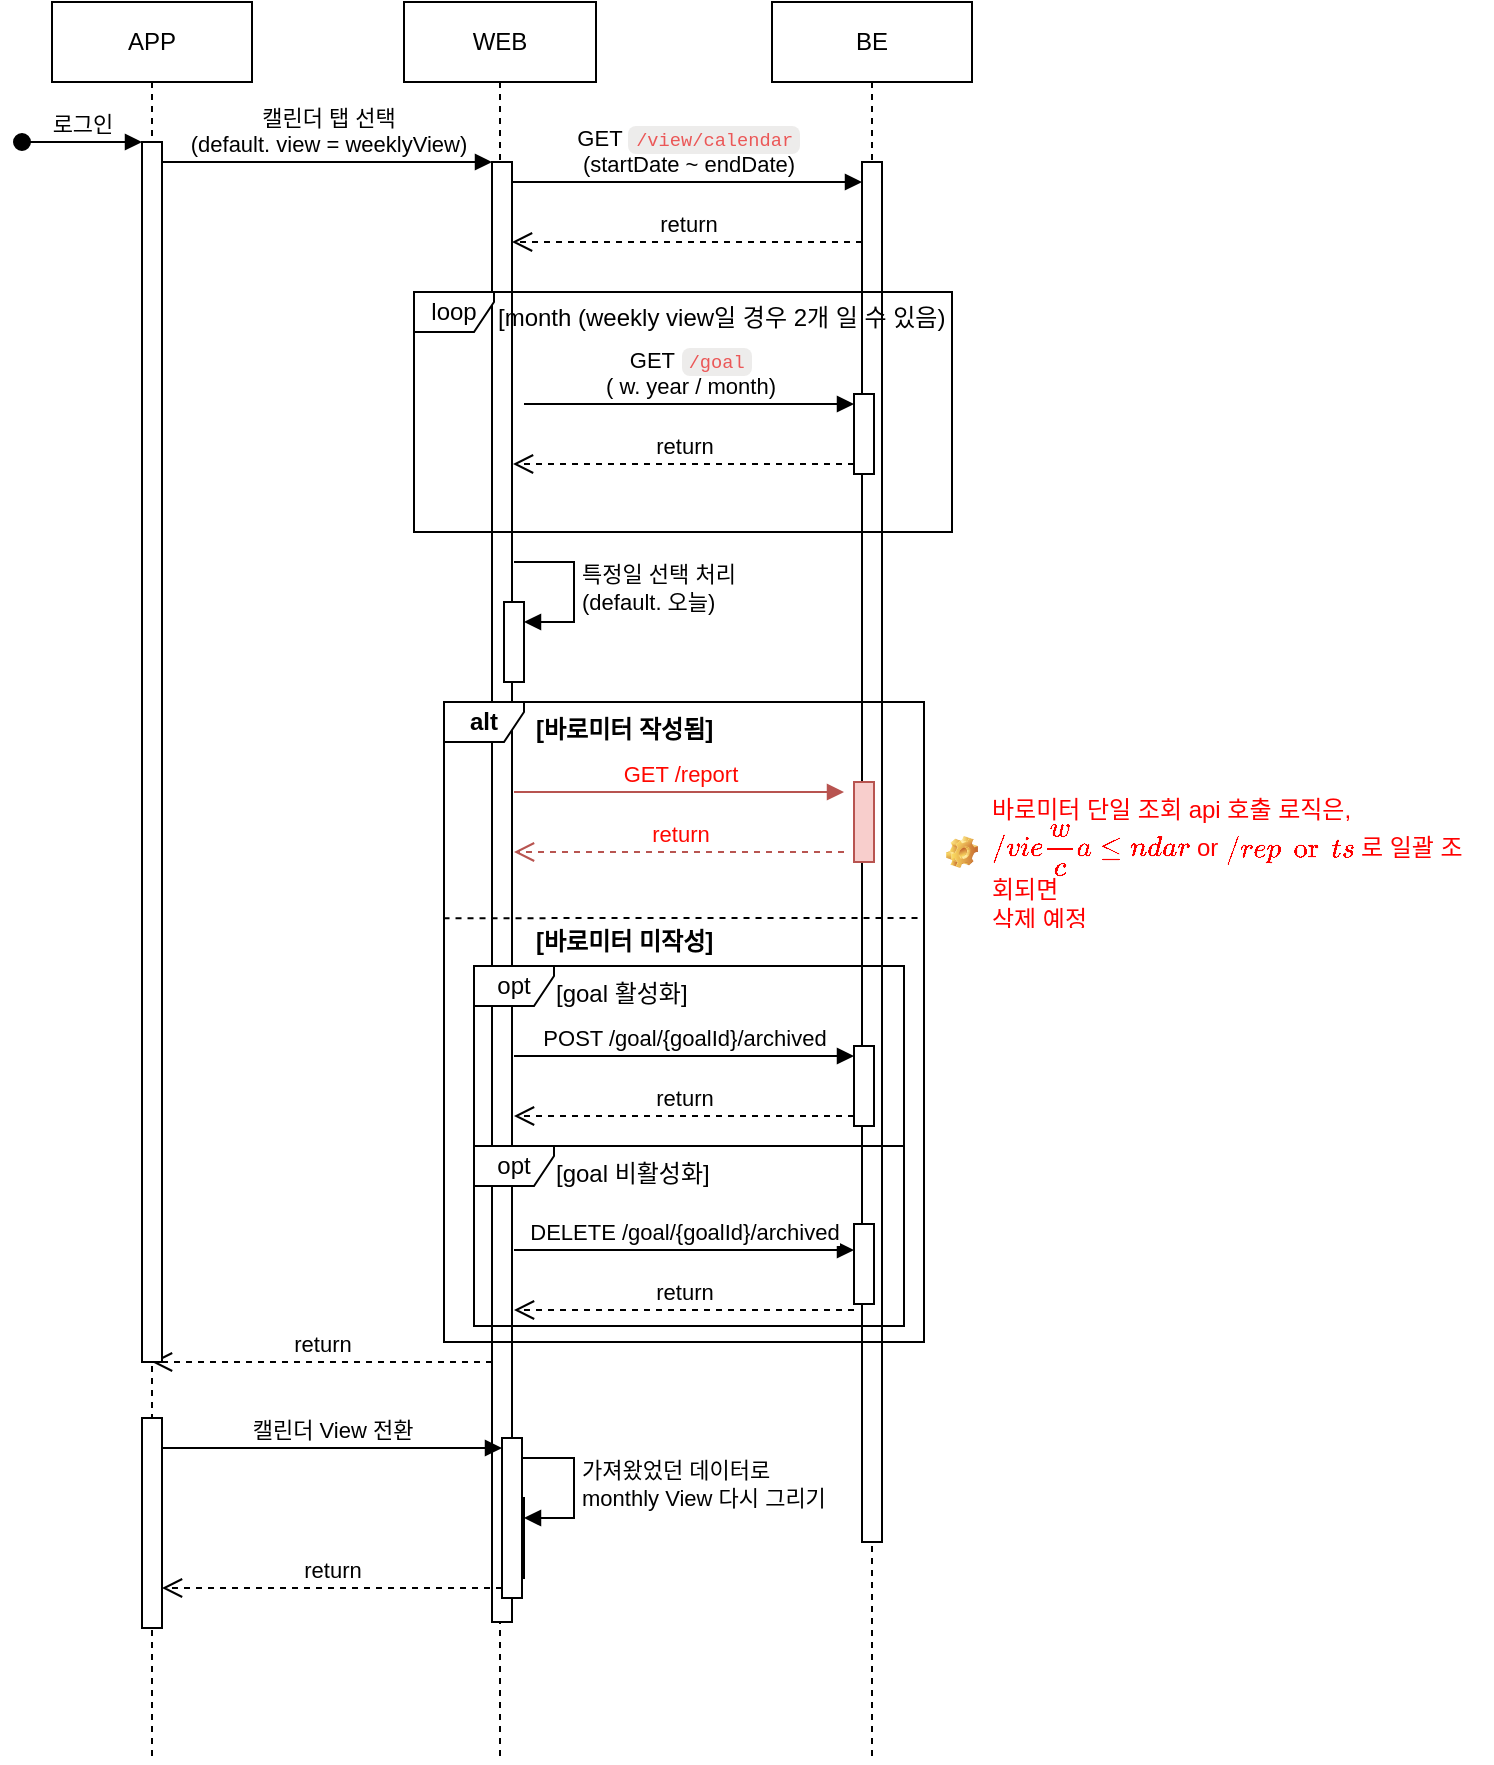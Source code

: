<mxfile version="24.7.16">
  <diagram name="calendar" id="Ajsw5gt0IM7VSXG2uw2M">
    <mxGraphModel dx="1034" dy="887" grid="1" gridSize="10" guides="1" tooltips="1" connect="1" arrows="1" fold="1" page="1" pageScale="1" pageWidth="850" pageHeight="1100" math="0" shadow="0">
      <root>
        <mxCell id="ymip4WVbfa-R8SADGr8S-0" />
        <mxCell id="ymip4WVbfa-R8SADGr8S-1" parent="ymip4WVbfa-R8SADGr8S-0" />
        <mxCell id="ymip4WVbfa-R8SADGr8S-17" value="BE" style="shape=umlLifeline;perimeter=lifelinePerimeter;whiteSpace=wrap;html=1;container=0;dropTarget=0;collapsible=0;recursiveResize=0;outlineConnect=0;portConstraint=eastwest;newEdgeStyle={&quot;edgeStyle&quot;:&quot;elbowEdgeStyle&quot;,&quot;elbow&quot;:&quot;vertical&quot;,&quot;curved&quot;:0,&quot;rounded&quot;:0};" vertex="1" parent="ymip4WVbfa-R8SADGr8S-1">
          <mxGeometry x="400" y="40" width="100" height="880" as="geometry" />
        </mxCell>
        <mxCell id="ymip4WVbfa-R8SADGr8S-18" value="" style="html=1;points=[];perimeter=orthogonalPerimeter;outlineConnect=0;targetShapes=umlLifeline;portConstraint=eastwest;newEdgeStyle={&quot;edgeStyle&quot;:&quot;elbowEdgeStyle&quot;,&quot;elbow&quot;:&quot;vertical&quot;,&quot;curved&quot;:0,&quot;rounded&quot;:0};" vertex="1" parent="ymip4WVbfa-R8SADGr8S-17">
          <mxGeometry x="45" y="80" width="10" height="690" as="geometry" />
        </mxCell>
        <mxCell id="DS_AHWgSbqVEHc7j3QiW-0" value="" style="html=1;points=[[0,0,0,0,5],[0,1,0,0,-5],[1,0,0,0,5],[1,1,0,0,-5]];perimeter=orthogonalPerimeter;outlineConnect=0;targetShapes=umlLifeline;portConstraint=eastwest;newEdgeStyle={&quot;curved&quot;:0,&quot;rounded&quot;:0};movable=0;resizable=0;rotatable=0;deletable=0;editable=0;locked=1;connectable=0;" vertex="1" parent="ymip4WVbfa-R8SADGr8S-17">
          <mxGeometry x="41" y="196" width="10" height="40" as="geometry" />
        </mxCell>
        <mxCell id="ymip4WVbfa-R8SADGr8S-2" value="WEB" style="shape=umlLifeline;perimeter=lifelinePerimeter;whiteSpace=wrap;html=1;container=0;dropTarget=0;collapsible=0;recursiveResize=0;outlineConnect=0;portConstraint=eastwest;newEdgeStyle={&quot;edgeStyle&quot;:&quot;elbowEdgeStyle&quot;,&quot;elbow&quot;:&quot;vertical&quot;,&quot;curved&quot;:0,&quot;rounded&quot;:0};" vertex="1" parent="ymip4WVbfa-R8SADGr8S-1">
          <mxGeometry x="216" y="40" width="96" height="880" as="geometry" />
        </mxCell>
        <mxCell id="ymip4WVbfa-R8SADGr8S-3" value="" style="html=1;points=[];perimeter=orthogonalPerimeter;outlineConnect=0;targetShapes=umlLifeline;portConstraint=eastwest;newEdgeStyle={&quot;edgeStyle&quot;:&quot;elbowEdgeStyle&quot;,&quot;elbow&quot;:&quot;vertical&quot;,&quot;curved&quot;:0,&quot;rounded&quot;:0};" vertex="1" parent="ymip4WVbfa-R8SADGr8S-2">
          <mxGeometry x="44" y="80" width="10" height="730" as="geometry" />
        </mxCell>
        <mxCell id="ymip4WVbfa-R8SADGr8S-6" value="가져왔었던 데이터로&lt;div&gt;monthly View 다시 그리기&lt;/div&gt;" style="html=1;align=left;spacingLeft=2;endArrow=block;rounded=0;edgeStyle=orthogonalEdgeStyle;curved=0;rounded=0;" edge="1" parent="ymip4WVbfa-R8SADGr8S-2" target="ymip4WVbfa-R8SADGr8S-7">
          <mxGeometry relative="1" as="geometry">
            <mxPoint x="55" y="728" as="sourcePoint" />
            <Array as="points">
              <mxPoint x="85" y="758" />
            </Array>
          </mxGeometry>
        </mxCell>
        <mxCell id="ymip4WVbfa-R8SADGr8S-7" value="" style="html=1;points=[[0,0,0,0,5],[0,1,0,0,-5],[1,0,0,0,5],[1,1,0,0,-5]];perimeter=orthogonalPerimeter;outlineConnect=0;targetShapes=umlLifeline;portConstraint=eastwest;newEdgeStyle={&quot;curved&quot;:0,&quot;rounded&quot;:0};" vertex="1" parent="ymip4WVbfa-R8SADGr8S-2">
          <mxGeometry x="50" y="748" width="10" height="40" as="geometry" />
        </mxCell>
        <mxCell id="DS_AHWgSbqVEHc7j3QiW-5" value="" style="html=1;points=[[0,0,0,0,5],[0,1,0,0,-5],[1,0,0,0,5],[1,1,0,0,-5]];perimeter=orthogonalPerimeter;outlineConnect=0;targetShapes=umlLifeline;portConstraint=eastwest;newEdgeStyle={&quot;curved&quot;:0,&quot;rounded&quot;:0};" vertex="1" parent="ymip4WVbfa-R8SADGr8S-2">
          <mxGeometry x="50" y="300" width="10" height="40" as="geometry" />
        </mxCell>
        <mxCell id="DS_AHWgSbqVEHc7j3QiW-6" value="특정일 선택 처리&lt;div&gt;(default. 오늘)&lt;/div&gt;" style="html=1;align=left;spacingLeft=2;endArrow=block;rounded=0;edgeStyle=orthogonalEdgeStyle;curved=0;rounded=0;" edge="1" target="DS_AHWgSbqVEHc7j3QiW-5" parent="ymip4WVbfa-R8SADGr8S-2">
          <mxGeometry relative="1" as="geometry">
            <mxPoint x="55" y="280" as="sourcePoint" />
            <Array as="points">
              <mxPoint x="85" y="310" />
            </Array>
          </mxGeometry>
        </mxCell>
        <mxCell id="ymip4WVbfa-R8SADGr8S-16" value="return" style="html=1;verticalAlign=bottom;endArrow=open;dashed=1;endSize=8;edgeStyle=elbowEdgeStyle;elbow=vertical;curved=0;rounded=0;" edge="1" parent="ymip4WVbfa-R8SADGr8S-2">
          <mxGeometry relative="1" as="geometry">
            <mxPoint x="-126.0" y="680" as="targetPoint" />
            <Array as="points">
              <mxPoint x="-21" y="680" />
              <mxPoint x="-31" y="740" />
              <mxPoint x="-41" y="430" />
            </Array>
            <mxPoint x="44.0" y="680" as="sourcePoint" />
          </mxGeometry>
        </mxCell>
        <mxCell id="ymip4WVbfa-R8SADGr8S-21" value="GET /report" style="html=1;verticalAlign=bottom;endArrow=block;curved=0;rounded=0;entryX=0;entryY=0;entryDx=0;entryDy=5;fillColor=#f8cecc;strokeColor=#b85450;fontColor=#FF0800;" edge="1" parent="ymip4WVbfa-R8SADGr8S-2">
          <mxGeometry relative="1" as="geometry">
            <mxPoint x="55" y="395" as="sourcePoint" />
            <mxPoint x="220" y="395" as="targetPoint" />
          </mxGeometry>
        </mxCell>
        <mxCell id="ymip4WVbfa-R8SADGr8S-22" value="return" style="html=1;verticalAlign=bottom;endArrow=open;dashed=1;endSize=8;curved=0;rounded=0;exitX=0;exitY=1;exitDx=0;exitDy=-5;fillColor=#f8cecc;strokeColor=#b85450;fontColor=#FF0800;" edge="1" parent="ymip4WVbfa-R8SADGr8S-2">
          <mxGeometry relative="1" as="geometry">
            <mxPoint x="55" y="425" as="targetPoint" />
            <mxPoint x="220" y="425" as="sourcePoint" />
          </mxGeometry>
        </mxCell>
        <mxCell id="ymip4WVbfa-R8SADGr8S-23" value="&lt;b&gt;alt&lt;/b&gt;" style="shape=umlFrame;whiteSpace=wrap;html=1;pointerEvents=0;width=40;height=20;movable=1;resizable=1;rotatable=1;deletable=1;editable=1;locked=0;connectable=1;" vertex="1" parent="ymip4WVbfa-R8SADGr8S-2">
          <mxGeometry x="20" y="350" width="240" height="320" as="geometry" />
        </mxCell>
        <mxCell id="ymip4WVbfa-R8SADGr8S-24" value="&lt;b&gt;[바로미터 작성됨]&lt;/b&gt;" style="text;strokeColor=none;fillColor=none;align=left;verticalAlign=top;spacingLeft=4;spacingRight=4;overflow=hidden;rotatable=1;points=[[0,0.5],[1,0.5]];portConstraint=eastwest;whiteSpace=wrap;html=1;movable=1;resizable=1;deletable=1;editable=1;locked=0;connectable=1;" vertex="1" parent="ymip4WVbfa-R8SADGr8S-2">
          <mxGeometry x="60" y="350" width="150" height="26" as="geometry" />
        </mxCell>
        <mxCell id="ymip4WVbfa-R8SADGr8S-25" value="" style="html=1;points=[[0,0,0,0,5],[0,1,0,0,-5],[1,0,0,0,5],[1,1,0,0,-5]];perimeter=orthogonalPerimeter;outlineConnect=0;targetShapes=umlLifeline;portConstraint=eastwest;newEdgeStyle={&quot;curved&quot;:0,&quot;rounded&quot;:0};movable=1;resizable=1;rotatable=1;deletable=1;editable=1;locked=0;connectable=1;fillColor=#f8cecc;strokeColor=#b85450;fontColor=#FF0800;" vertex="1" parent="ymip4WVbfa-R8SADGr8S-2">
          <mxGeometry x="225" y="390" width="10" height="40" as="geometry" />
        </mxCell>
        <mxCell id="ymip4WVbfa-R8SADGr8S-26" value="" style="html=1;points=[[0,0,0,0,5],[0,1,0,0,-5],[1,0,0,0,5],[1,1,0,0,-5]];perimeter=orthogonalPerimeter;outlineConnect=0;targetShapes=umlLifeline;portConstraint=eastwest;newEdgeStyle={&quot;curved&quot;:0,&quot;rounded&quot;:0};" vertex="1" parent="ymip4WVbfa-R8SADGr8S-2">
          <mxGeometry x="225" y="522" width="10" height="40" as="geometry" />
        </mxCell>
        <mxCell id="ymip4WVbfa-R8SADGr8S-27" value="POST /goal/{goalId}/archived" style="html=1;verticalAlign=bottom;endArrow=block;curved=0;rounded=0;entryX=0;entryY=0;entryDx=0;entryDy=5;" edge="1" parent="ymip4WVbfa-R8SADGr8S-2" target="ymip4WVbfa-R8SADGr8S-26">
          <mxGeometry x="-0.002" relative="1" as="geometry">
            <mxPoint x="55.0" y="527.0" as="sourcePoint" />
            <mxPoint as="offset" />
          </mxGeometry>
        </mxCell>
        <mxCell id="ymip4WVbfa-R8SADGr8S-28" value="return" style="html=1;verticalAlign=bottom;endArrow=open;dashed=1;endSize=8;curved=0;rounded=0;exitX=0;exitY=1;exitDx=0;exitDy=-5;" edge="1" parent="ymip4WVbfa-R8SADGr8S-2" source="ymip4WVbfa-R8SADGr8S-26">
          <mxGeometry relative="1" as="geometry">
            <mxPoint x="55.0" y="557" as="targetPoint" />
          </mxGeometry>
        </mxCell>
        <mxCell id="ymip4WVbfa-R8SADGr8S-29" value="" style="html=1;points=[[0,0,0,0,5],[0,1,0,0,-5],[1,0,0,0,5],[1,1,0,0,-5]];perimeter=orthogonalPerimeter;outlineConnect=0;targetShapes=umlLifeline;portConstraint=eastwest;newEdgeStyle={&quot;curved&quot;:0,&quot;rounded&quot;:0};" vertex="1" parent="ymip4WVbfa-R8SADGr8S-2">
          <mxGeometry x="225" y="611" width="10" height="40" as="geometry" />
        </mxCell>
        <mxCell id="ymip4WVbfa-R8SADGr8S-30" value="DELETE /goal/{goalId}/archived" style="html=1;verticalAlign=bottom;endArrow=block;curved=0;rounded=0;entryX=0;entryY=0;entryDx=0;entryDy=5;" edge="1" parent="ymip4WVbfa-R8SADGr8S-2">
          <mxGeometry x="-0.002" relative="1" as="geometry">
            <mxPoint x="55" y="624" as="sourcePoint" />
            <mxPoint as="offset" />
            <mxPoint x="225" y="624" as="targetPoint" />
          </mxGeometry>
        </mxCell>
        <mxCell id="ymip4WVbfa-R8SADGr8S-31" value="return" style="html=1;verticalAlign=bottom;endArrow=open;dashed=1;endSize=8;curved=0;rounded=0;exitX=0;exitY=1;exitDx=0;exitDy=-5;" edge="1" parent="ymip4WVbfa-R8SADGr8S-2">
          <mxGeometry relative="1" as="geometry">
            <mxPoint x="55" y="654" as="targetPoint" />
            <mxPoint x="225" y="654" as="sourcePoint" />
          </mxGeometry>
        </mxCell>
        <mxCell id="ymip4WVbfa-R8SADGr8S-32" value="" style="group" vertex="1" connectable="0" parent="ymip4WVbfa-R8SADGr8S-2">
          <mxGeometry x="35" y="482" width="215" height="90" as="geometry" />
        </mxCell>
        <mxCell id="ymip4WVbfa-R8SADGr8S-33" value="opt" style="shape=umlFrame;whiteSpace=wrap;html=1;pointerEvents=0;width=40;height=20;" vertex="1" parent="ymip4WVbfa-R8SADGr8S-32">
          <mxGeometry width="215" height="90" as="geometry" />
        </mxCell>
        <mxCell id="ymip4WVbfa-R8SADGr8S-34" value="[goal 활성화]" style="text;strokeColor=none;fillColor=none;align=left;verticalAlign=top;spacingLeft=4;spacingRight=4;overflow=hidden;rotatable=0;points=[[0,0.5],[1,0.5]];portConstraint=eastwest;whiteSpace=wrap;html=1;" vertex="1" parent="ymip4WVbfa-R8SADGr8S-32">
          <mxGeometry x="35" width="100" height="26" as="geometry" />
        </mxCell>
        <mxCell id="ymip4WVbfa-R8SADGr8S-35" value="" style="group" vertex="1" connectable="0" parent="ymip4WVbfa-R8SADGr8S-2">
          <mxGeometry x="35" y="572" width="215" height="90" as="geometry" />
        </mxCell>
        <mxCell id="ymip4WVbfa-R8SADGr8S-36" value="opt" style="shape=umlFrame;whiteSpace=wrap;html=1;pointerEvents=0;width=40;height=20;" vertex="1" parent="ymip4WVbfa-R8SADGr8S-35">
          <mxGeometry width="215" height="90" as="geometry" />
        </mxCell>
        <mxCell id="ymip4WVbfa-R8SADGr8S-37" value="[goal 비활성화]" style="text;strokeColor=none;fillColor=none;align=left;verticalAlign=top;spacingLeft=4;spacingRight=4;overflow=hidden;rotatable=0;points=[[0,0.5],[1,0.5]];portConstraint=eastwest;whiteSpace=wrap;html=1;" vertex="1" parent="ymip4WVbfa-R8SADGr8S-35">
          <mxGeometry x="35" width="100" height="26" as="geometry" />
        </mxCell>
        <mxCell id="ymip4WVbfa-R8SADGr8S-38" value="" style="endArrow=none;endSize=12;dashed=1;html=1;rounded=0;exitX=-0.001;exitY=0.344;exitDx=0;exitDy=0;exitPerimeter=0;endFill=0;" edge="1" parent="ymip4WVbfa-R8SADGr8S-2">
          <mxGeometry width="160" relative="1" as="geometry">
            <mxPoint x="19.76" y="458.08" as="sourcePoint" />
            <mxPoint x="260" y="458" as="targetPoint" />
          </mxGeometry>
        </mxCell>
        <mxCell id="ymip4WVbfa-R8SADGr8S-39" value="&lt;b&gt;[바로미터 미작성]&lt;/b&gt;" style="text;strokeColor=none;fillColor=none;align=left;verticalAlign=top;spacingLeft=4;spacingRight=4;overflow=hidden;rotatable=1;points=[[0,0.5],[1,0.5]];portConstraint=eastwest;whiteSpace=wrap;html=1;movable=1;resizable=1;deletable=1;editable=1;locked=0;connectable=1;" vertex="1" parent="ymip4WVbfa-R8SADGr8S-2">
          <mxGeometry x="60" y="456" width="150" height="26" as="geometry" />
        </mxCell>
        <mxCell id="ymip4WVbfa-R8SADGr8S-8" value="APP" style="shape=umlLifeline;perimeter=lifelinePerimeter;whiteSpace=wrap;html=1;container=0;dropTarget=0;collapsible=0;recursiveResize=0;outlineConnect=0;portConstraint=eastwest;newEdgeStyle={&quot;edgeStyle&quot;:&quot;elbowEdgeStyle&quot;,&quot;elbow&quot;:&quot;vertical&quot;,&quot;curved&quot;:0,&quot;rounded&quot;:0};" vertex="1" parent="ymip4WVbfa-R8SADGr8S-1">
          <mxGeometry x="40" y="40" width="100" height="880" as="geometry" />
        </mxCell>
        <mxCell id="ymip4WVbfa-R8SADGr8S-9" value="" style="html=1;points=[];perimeter=orthogonalPerimeter;outlineConnect=0;targetShapes=umlLifeline;portConstraint=eastwest;newEdgeStyle={&quot;edgeStyle&quot;:&quot;elbowEdgeStyle&quot;,&quot;elbow&quot;:&quot;vertical&quot;,&quot;curved&quot;:0,&quot;rounded&quot;:0};" vertex="1" parent="ymip4WVbfa-R8SADGr8S-8">
          <mxGeometry x="45" y="70" width="10" height="610" as="geometry" />
        </mxCell>
        <mxCell id="ymip4WVbfa-R8SADGr8S-10" value="로그인" style="html=1;verticalAlign=bottom;startArrow=oval;endArrow=block;startSize=8;edgeStyle=elbowEdgeStyle;elbow=vertical;curved=0;rounded=0;" edge="1" parent="ymip4WVbfa-R8SADGr8S-8" target="ymip4WVbfa-R8SADGr8S-9">
          <mxGeometry relative="1" as="geometry">
            <mxPoint x="-15" y="70" as="sourcePoint" />
          </mxGeometry>
        </mxCell>
        <mxCell id="ymip4WVbfa-R8SADGr8S-11" value="" style="html=1;points=[[0,0,0,0,5],[0,1,0,0,-5],[1,0,0,0,5],[1,1,0,0,-5]];perimeter=orthogonalPerimeter;outlineConnect=0;targetShapes=umlLifeline;portConstraint=eastwest;newEdgeStyle={&quot;curved&quot;:0,&quot;rounded&quot;:0};" vertex="1" parent="ymip4WVbfa-R8SADGr8S-8">
          <mxGeometry x="45" y="708" width="10" height="105" as="geometry" />
        </mxCell>
        <mxCell id="ymip4WVbfa-R8SADGr8S-12" value="" style="html=1;points=[[0,0,0,0,5],[0,1,0,0,-5],[1,0,0,0,5],[1,1,0,0,-5]];perimeter=orthogonalPerimeter;outlineConnect=0;targetShapes=umlLifeline;portConstraint=eastwest;newEdgeStyle={&quot;curved&quot;:0,&quot;rounded&quot;:0};" vertex="1" parent="ymip4WVbfa-R8SADGr8S-8">
          <mxGeometry x="225" y="718" width="10" height="80" as="geometry" />
        </mxCell>
        <mxCell id="ymip4WVbfa-R8SADGr8S-13" value="캘린더 View 전환" style="html=1;verticalAlign=bottom;endArrow=block;curved=0;rounded=0;entryX=0;entryY=0;entryDx=0;entryDy=5;" edge="1" parent="ymip4WVbfa-R8SADGr8S-8" source="ymip4WVbfa-R8SADGr8S-11" target="ymip4WVbfa-R8SADGr8S-12">
          <mxGeometry x="-0.002" relative="1" as="geometry">
            <mxPoint x="155" y="723" as="sourcePoint" />
            <mxPoint as="offset" />
          </mxGeometry>
        </mxCell>
        <mxCell id="ymip4WVbfa-R8SADGr8S-14" value="return" style="html=1;verticalAlign=bottom;endArrow=open;dashed=1;endSize=8;curved=0;rounded=0;exitX=0;exitY=1;exitDx=0;exitDy=-5;" edge="1" parent="ymip4WVbfa-R8SADGr8S-8" source="ymip4WVbfa-R8SADGr8S-12" target="ymip4WVbfa-R8SADGr8S-11">
          <mxGeometry relative="1" as="geometry">
            <mxPoint x="155" y="793" as="targetPoint" />
          </mxGeometry>
        </mxCell>
        <mxCell id="ymip4WVbfa-R8SADGr8S-15" value="캘린더 탭 선택&lt;div&gt;(default. view = weeklyView)&lt;/div&gt;" style="html=1;verticalAlign=bottom;endArrow=block;edgeStyle=elbowEdgeStyle;elbow=vertical;curved=0;rounded=0;" edge="1" parent="ymip4WVbfa-R8SADGr8S-1" source="ymip4WVbfa-R8SADGr8S-9" target="ymip4WVbfa-R8SADGr8S-3">
          <mxGeometry relative="1" as="geometry">
            <mxPoint x="195" y="130" as="sourcePoint" />
            <Array as="points">
              <mxPoint x="180" y="120" />
            </Array>
            <mxPoint as="offset" />
          </mxGeometry>
        </mxCell>
        <mxCell id="ymip4WVbfa-R8SADGr8S-19" value="GET&amp;nbsp;&lt;span class=&quot;notion-enable-hover&quot; spellcheck=&quot;false&quot; data-token-index=&quot;0&quot; style=&quot;font-family:&amp;quot;SFMono-Regular&amp;quot;, Menlo, Consolas, &amp;quot;PT Mono&amp;quot;, &amp;quot;Liberation Mono&amp;quot;, Courier, monospace;line-height:normal;background:rgba(135,131,120,.15);color:#EB5757;border-radius:4px;font-size:85%;padding:0.2em 0.4em&quot;&gt;/view/calendar&lt;/span&gt;&lt;div&gt;(startDate ~ endDate)&lt;/div&gt;" style="html=1;verticalAlign=bottom;endArrow=block;edgeStyle=elbowEdgeStyle;elbow=horizontal;curved=0;rounded=0;" edge="1" parent="ymip4WVbfa-R8SADGr8S-1" source="ymip4WVbfa-R8SADGr8S-3" target="ymip4WVbfa-R8SADGr8S-18">
          <mxGeometry relative="1" as="geometry">
            <mxPoint x="280" y="130" as="sourcePoint" />
            <Array as="points">
              <mxPoint x="365" y="130" />
            </Array>
            <mxPoint x="430" y="130" as="targetPoint" />
            <mxPoint as="offset" />
          </mxGeometry>
        </mxCell>
        <mxCell id="ymip4WVbfa-R8SADGr8S-20" value="return" style="html=1;verticalAlign=bottom;endArrow=open;dashed=1;endSize=8;edgeStyle=elbowEdgeStyle;elbow=vertical;curved=0;rounded=0;" edge="1" parent="ymip4WVbfa-R8SADGr8S-1" source="ymip4WVbfa-R8SADGr8S-18" target="ymip4WVbfa-R8SADGr8S-3">
          <mxGeometry relative="1" as="geometry">
            <mxPoint x="270" y="160" as="targetPoint" />
            <Array as="points">
              <mxPoint x="365" y="160" />
            </Array>
            <mxPoint x="440" y="160" as="sourcePoint" />
          </mxGeometry>
        </mxCell>
        <mxCell id="DS_AHWgSbqVEHc7j3QiW-1" value="GET&amp;nbsp;&lt;span class=&quot;notion-enable-hover&quot; spellcheck=&quot;false&quot; data-token-index=&quot;0&quot; style=&quot;font-family:&amp;quot;SFMono-Regular&amp;quot;, Menlo, Consolas, &amp;quot;PT Mono&amp;quot;, &amp;quot;Liberation Mono&amp;quot;, Courier, monospace;line-height:normal;background:rgba(135,131,120,.15);color:#EB5757;border-radius:4px;font-size:85%;padding:0.2em 0.4em&quot;&gt;/goal&lt;/span&gt;&lt;div&gt;( w. year / month)&lt;/div&gt;" style="html=1;verticalAlign=bottom;endArrow=block;curved=0;rounded=0;entryX=0;entryY=0;entryDx=0;entryDy=5;movable=0;resizable=0;rotatable=0;deletable=0;editable=0;locked=1;connectable=0;" edge="1" target="DS_AHWgSbqVEHc7j3QiW-0" parent="ymip4WVbfa-R8SADGr8S-1">
          <mxGeometry x="0.006" relative="1" as="geometry">
            <mxPoint x="276" y="241" as="sourcePoint" />
            <mxPoint as="offset" />
          </mxGeometry>
        </mxCell>
        <mxCell id="DS_AHWgSbqVEHc7j3QiW-2" value="return" style="html=1;verticalAlign=bottom;endArrow=open;dashed=1;endSize=8;curved=0;rounded=0;exitX=0;exitY=1;exitDx=0;exitDy=-5;movable=0;resizable=0;rotatable=0;deletable=0;editable=0;locked=1;connectable=0;" edge="1" source="DS_AHWgSbqVEHc7j3QiW-0" parent="ymip4WVbfa-R8SADGr8S-1">
          <mxGeometry relative="1" as="geometry">
            <mxPoint x="270.5" y="271" as="targetPoint" />
          </mxGeometry>
        </mxCell>
        <mxCell id="DS_AHWgSbqVEHc7j3QiW-3" value="loop" style="shape=umlFrame;whiteSpace=wrap;html=1;pointerEvents=0;width=40;height=20;movable=1;resizable=1;rotatable=1;deletable=1;editable=1;locked=0;connectable=1;" vertex="1" parent="ymip4WVbfa-R8SADGr8S-1">
          <mxGeometry x="221" y="185" width="269" height="120" as="geometry" />
        </mxCell>
        <mxCell id="DS_AHWgSbqVEHc7j3QiW-4" value="[month (weekly view일 경우 2개 일 수 있음)" style="text;html=1;align=left;verticalAlign=middle;resizable=0;points=[];autosize=1;strokeColor=none;fillColor=none;movable=0;rotatable=0;deletable=0;editable=0;locked=1;connectable=0;" vertex="1" parent="ymip4WVbfa-R8SADGr8S-1">
          <mxGeometry x="261" y="183" width="240" height="30" as="geometry" />
        </mxCell>
        <mxCell id="ShvPzKwa-Ip8Ow04kaZG-1" value="바로미터 단일 조회 api 호출 로직은, `/view/calendar` or `/reports` 로 일괄 조회되면&lt;br&gt;삭제 예정" style="label;fontStyle=0;strokeColor=none;fillColor=none;align=left;verticalAlign=top;overflow=hidden;spacingLeft=28;spacingRight=4;rotatable=0;points=[[0,0.5],[1,0.5]];portConstraint=eastwest;imageWidth=16;imageHeight=16;whiteSpace=wrap;html=1;image=img/clipart/Gear_128x128.png;fontColor=#ff0000;" vertex="1" parent="ymip4WVbfa-R8SADGr8S-1">
          <mxGeometry x="480" y="430" width="280" height="70" as="geometry" />
        </mxCell>
      </root>
    </mxGraphModel>
  </diagram>
</mxfile>
